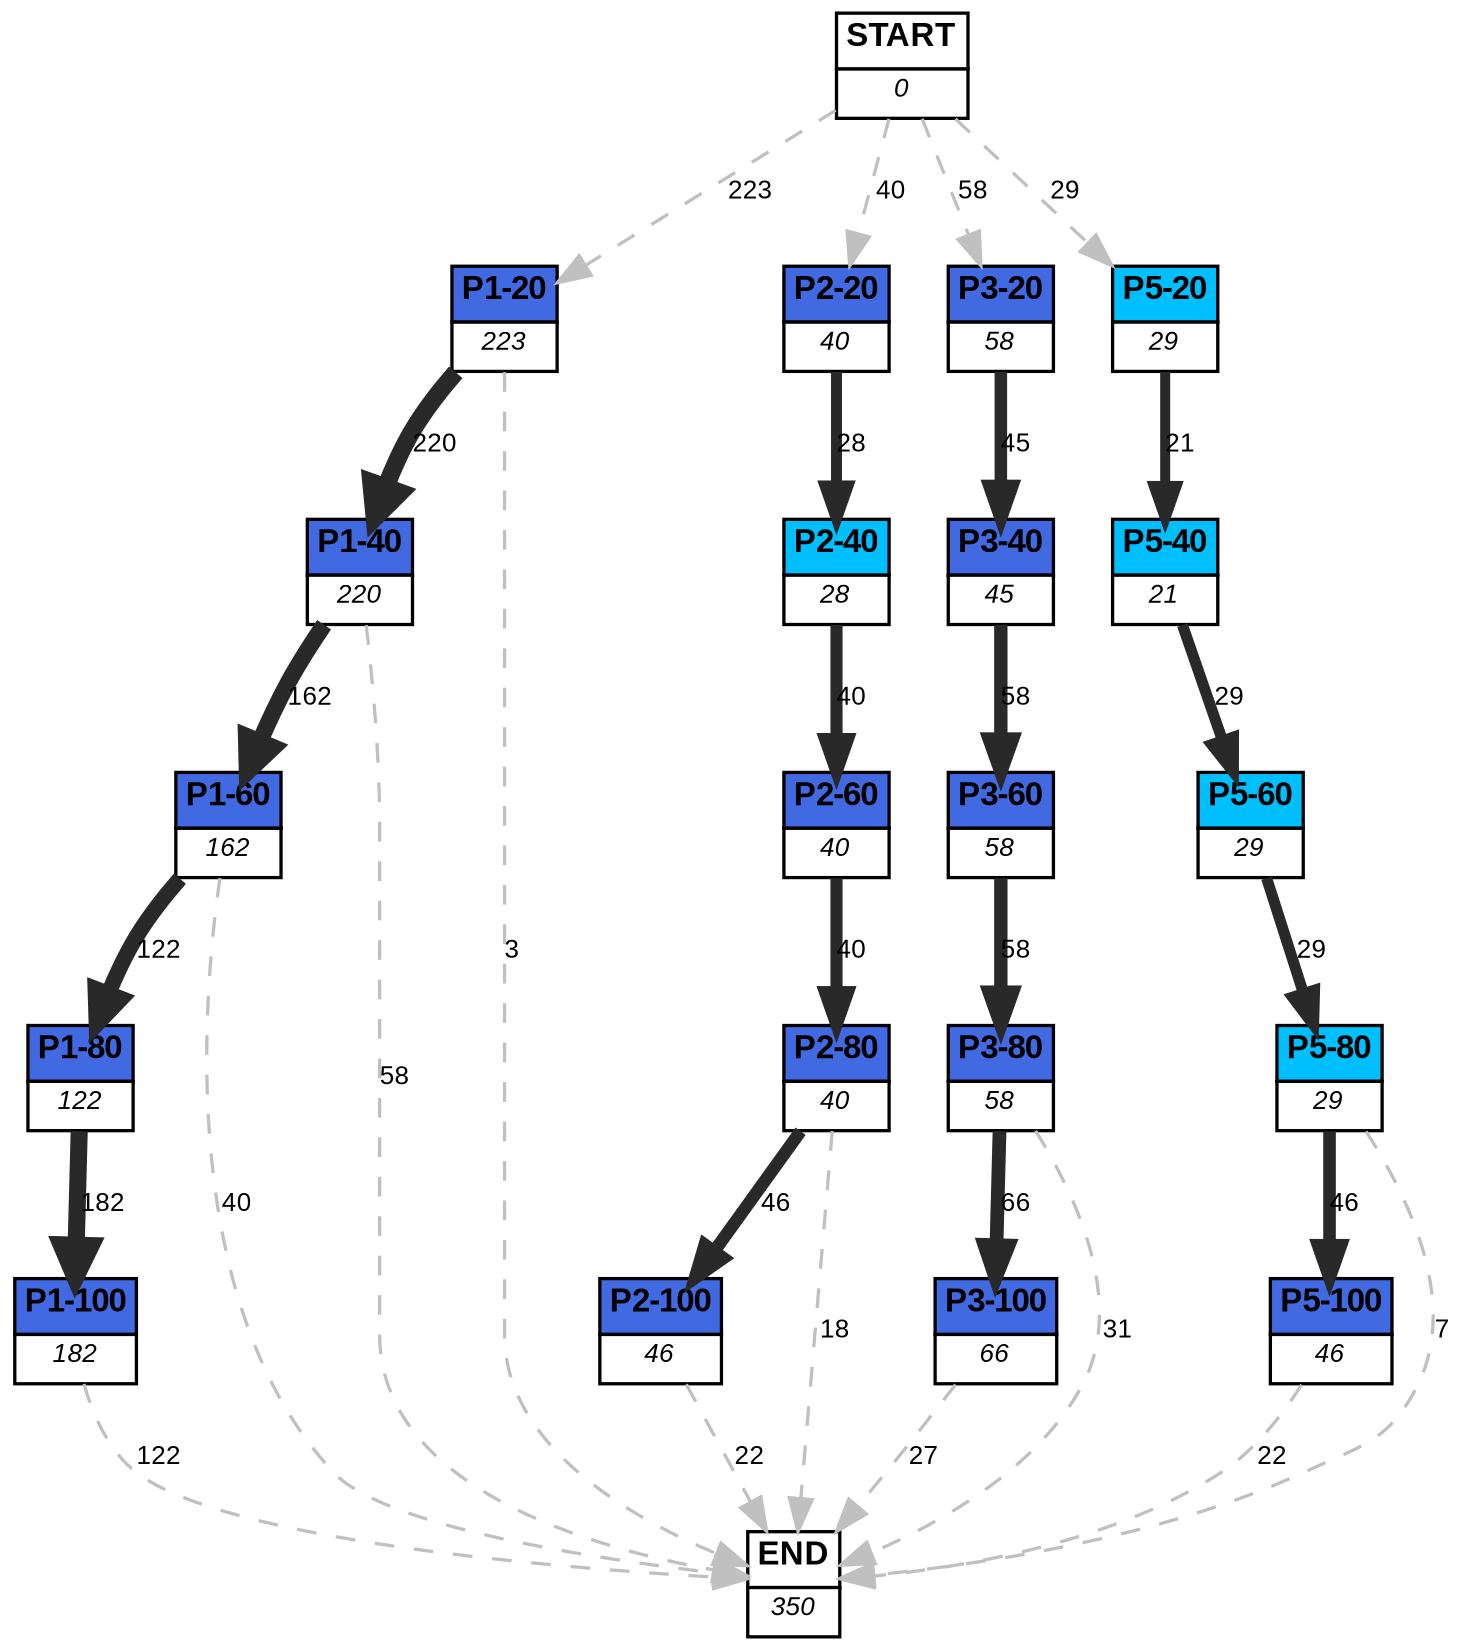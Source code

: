 digraph graphname {
	dpi = 150
	size="16,11!";
	margin = 0;
"P1-20" [shape=plain, label=<<table border="0" cellborder="1" cellspacing="0"><tr><td bgcolor="royalblue"><FONT face="Arial" POINT-SIZE="10"><b>P1-20</b></FONT></td></tr><tr><td bgcolor="white"><FONT face="Arial" POINT-SIZE="8"><i>223</i></FONT></td></tr></table>>]
"P1-40" [shape=plain, label=<<table border="0" cellborder="1" cellspacing="0"><tr><td bgcolor="royalblue"><FONT face="Arial" POINT-SIZE="10"><b>P1-40</b></FONT></td></tr><tr><td bgcolor="white"><FONT face="Arial" POINT-SIZE="8"><i>220</i></FONT></td></tr></table>>]
"P1-60" [shape=plain, label=<<table border="0" cellborder="1" cellspacing="0"><tr><td bgcolor="royalblue"><FONT face="Arial" POINT-SIZE="10"><b>P1-60</b></FONT></td></tr><tr><td bgcolor="white"><FONT face="Arial" POINT-SIZE="8"><i>162</i></FONT></td></tr></table>>]
"P1-80" [shape=plain, label=<<table border="0" cellborder="1" cellspacing="0"><tr><td bgcolor="royalblue"><FONT face="Arial" POINT-SIZE="10"><b>P1-80</b></FONT></td></tr><tr><td bgcolor="white"><FONT face="Arial" POINT-SIZE="8"><i>122</i></FONT></td></tr></table>>]
"P1-100" [shape=plain, label=<<table border="0" cellborder="1" cellspacing="0"><tr><td bgcolor="royalblue"><FONT face="Arial" POINT-SIZE="10"><b>P1-100</b></FONT></td></tr><tr><td bgcolor="white"><FONT face="Arial" POINT-SIZE="8"><i>182</i></FONT></td></tr></table>>]
"P2-20" [shape=plain, label=<<table border="0" cellborder="1" cellspacing="0"><tr><td bgcolor="royalblue"><FONT face="Arial" POINT-SIZE="10"><b>P2-20</b></FONT></td></tr><tr><td bgcolor="white"><FONT face="Arial" POINT-SIZE="8"><i>40</i></FONT></td></tr></table>>]
"P2-60" [shape=plain, label=<<table border="0" cellborder="1" cellspacing="0"><tr><td bgcolor="royalblue"><FONT face="Arial" POINT-SIZE="10"><b>P2-60</b></FONT></td></tr><tr><td bgcolor="white"><FONT face="Arial" POINT-SIZE="8"><i>40</i></FONT></td></tr></table>>]
"P2-40" [shape=plain, label=<<table border="0" cellborder="1" cellspacing="0"><tr><td bgcolor="deepskyblue"><FONT face="Arial" POINT-SIZE="10"><b>P2-40</b></FONT></td></tr><tr><td bgcolor="white"><FONT face="Arial" POINT-SIZE="8"><i>28</i></FONT></td></tr></table>>]
"P2-80" [shape=plain, label=<<table border="0" cellborder="1" cellspacing="0"><tr><td bgcolor="royalblue"><FONT face="Arial" POINT-SIZE="10"><b>P2-80</b></FONT></td></tr><tr><td bgcolor="white"><FONT face="Arial" POINT-SIZE="8"><i>40</i></FONT></td></tr></table>>]
"P2-100" [shape=plain, label=<<table border="0" cellborder="1" cellspacing="0"><tr><td bgcolor="royalblue"><FONT face="Arial" POINT-SIZE="10"><b>P2-100</b></FONT></td></tr><tr><td bgcolor="white"><FONT face="Arial" POINT-SIZE="8"><i>46</i></FONT></td></tr></table>>]
"P3-20" [shape=plain, label=<<table border="0" cellborder="1" cellspacing="0"><tr><td bgcolor="royalblue"><FONT face="Arial" POINT-SIZE="10"><b>P3-20</b></FONT></td></tr><tr><td bgcolor="white"><FONT face="Arial" POINT-SIZE="8"><i>58</i></FONT></td></tr></table>>]
"P3-60" [shape=plain, label=<<table border="0" cellborder="1" cellspacing="0"><tr><td bgcolor="royalblue"><FONT face="Arial" POINT-SIZE="10"><b>P3-60</b></FONT></td></tr><tr><td bgcolor="white"><FONT face="Arial" POINT-SIZE="8"><i>58</i></FONT></td></tr></table>>]
"P3-40" [shape=plain, label=<<table border="0" cellborder="1" cellspacing="0"><tr><td bgcolor="royalblue"><FONT face="Arial" POINT-SIZE="10"><b>P3-40</b></FONT></td></tr><tr><td bgcolor="white"><FONT face="Arial" POINT-SIZE="8"><i>45</i></FONT></td></tr></table>>]
"P3-80" [shape=plain, label=<<table border="0" cellborder="1" cellspacing="0"><tr><td bgcolor="royalblue"><FONT face="Arial" POINT-SIZE="10"><b>P3-80</b></FONT></td></tr><tr><td bgcolor="white"><FONT face="Arial" POINT-SIZE="8"><i>58</i></FONT></td></tr></table>>]
"P3-100" [shape=plain, label=<<table border="0" cellborder="1" cellspacing="0"><tr><td bgcolor="royalblue"><FONT face="Arial" POINT-SIZE="10"><b>P3-100</b></FONT></td></tr><tr><td bgcolor="white"><FONT face="Arial" POINT-SIZE="8"><i>66</i></FONT></td></tr></table>>]
"P5-20" [shape=plain, label=<<table border="0" cellborder="1" cellspacing="0"><tr><td bgcolor="deepskyblue"><FONT face="Arial" POINT-SIZE="10"><b>P5-20</b></FONT></td></tr><tr><td bgcolor="white"><FONT face="Arial" POINT-SIZE="8"><i>29</i></FONT></td></tr></table>>]
"P5-60" [shape=plain, label=<<table border="0" cellborder="1" cellspacing="0"><tr><td bgcolor="deepskyblue"><FONT face="Arial" POINT-SIZE="10"><b>P5-60</b></FONT></td></tr><tr><td bgcolor="white"><FONT face="Arial" POINT-SIZE="8"><i>29</i></FONT></td></tr></table>>]
"P5-40" [shape=plain, label=<<table border="0" cellborder="1" cellspacing="0"><tr><td bgcolor="deepskyblue"><FONT face="Arial" POINT-SIZE="10"><b>P5-40</b></FONT></td></tr><tr><td bgcolor="white"><FONT face="Arial" POINT-SIZE="8"><i>21</i></FONT></td></tr></table>>]
"P5-80" [shape=plain, label=<<table border="0" cellborder="1" cellspacing="0"><tr><td bgcolor="deepskyblue"><FONT face="Arial" POINT-SIZE="10"><b>P5-80</b></FONT></td></tr><tr><td bgcolor="white"><FONT face="Arial" POINT-SIZE="8"><i>29</i></FONT></td></tr></table>>]
"P5-100" [shape=plain, label=<<table border="0" cellborder="1" cellspacing="0"><tr><td bgcolor="royalblue"><FONT face="Arial" POINT-SIZE="10"><b>P5-100</b></FONT></td></tr><tr><td bgcolor="white"><FONT face="Arial" POINT-SIZE="8"><i>46</i></FONT></td></tr></table>>]
"START" [shape=plain, label=<<table border="0" cellborder="1" cellspacing="0"><tr><td bgcolor="white"><FONT face="Arial" POINT-SIZE="10"><b>START</b></FONT></td></tr><tr><td bgcolor="white"><FONT face="Arial" POINT-SIZE="8"><i>0</i></FONT></td></tr></table>>]
"END" [shape=plain, label=<<table border="0" cellborder="1" cellspacing="0"><tr><td bgcolor="white"><FONT face="Arial" POINT-SIZE="10"><b>END</b></FONT></td></tr><tr><td bgcolor="white"><FONT face="Arial" POINT-SIZE="8"><i>350</i></FONT></td></tr></table>>]
"P1-20" -> "P1-40" [ color=grey16 penwidth = "5.393627546352362"label ="220" labelfloat=false fontname="Arial" fontsize=8]
"P1-20" -> "END" [ style = dashed color=grey label ="3" labelfloat=false fontname="Arial" fontsize=8]
"P1-40" -> "P1-60" [ color=grey16 penwidth = "5.087596335232384"label ="162" labelfloat=false fontname="Arial" fontsize=8]
"P1-40" -> "END" [ style = dashed color=grey label ="58" labelfloat=false fontname="Arial" fontsize=8]
"P1-60" -> "P1-80" [ color=grey16 penwidth = "4.804021044733257"label ="122" labelfloat=false fontname="Arial" fontsize=8]
"P1-60" -> "END" [ style = dashed color=grey label ="40" labelfloat=false fontname="Arial" fontsize=8]
"P1-80" -> "P1-100" [ color=grey16 penwidth = "5.204006687076795"label ="182" labelfloat=false fontname="Arial" fontsize=8]
"P1-100" -> "END" [ style = dashed color=grey label ="122" labelfloat=false fontname="Arial" fontsize=8]
"P2-20" -> "P2-40" [ color=grey16 penwidth = "3.332204510175204"label ="28" labelfloat=false fontname="Arial" fontsize=8]
"P2-60" -> "P2-80" [ color=grey16 penwidth = "3.6888794541139363"label ="40" labelfloat=false fontname="Arial" fontsize=8]
"P2-40" -> "P2-60" [ color=grey16 penwidth = "3.6888794541139363"label ="40" labelfloat=false fontname="Arial" fontsize=8]
"P2-80" -> "P2-100" [ color=grey16 penwidth = "3.828641396489095"label ="46" labelfloat=false fontname="Arial" fontsize=8]
"P2-80" -> "END" [ style = dashed color=grey label ="18" labelfloat=false fontname="Arial" fontsize=8]
"P2-100" -> "END" [ style = dashed color=grey label ="22" labelfloat=false fontname="Arial" fontsize=8]
"P3-20" -> "P3-40" [ color=grey16 penwidth = "3.8066624897703196"label ="45" labelfloat=false fontname="Arial" fontsize=8]
"P3-60" -> "P3-80" [ color=grey16 penwidth = "4.060443010546419"label ="58" labelfloat=false fontname="Arial" fontsize=8]
"P3-40" -> "P3-60" [ color=grey16 penwidth = "4.060443010546419"label ="58" labelfloat=false fontname="Arial" fontsize=8]
"P3-80" -> "P3-100" [ color=grey16 penwidth = "4.189654742026425"label ="66" labelfloat=false fontname="Arial" fontsize=8]
"P3-80" -> "END" [ style = dashed color=grey label ="31" labelfloat=false fontname="Arial" fontsize=8]
"P3-100" -> "END" [ style = dashed color=grey label ="27" labelfloat=false fontname="Arial" fontsize=8]
"P5-20" -> "P5-40" [ color=grey16 penwidth = "3.044522437723423"label ="21" labelfloat=false fontname="Arial" fontsize=8]
"P5-60" -> "P5-80" [ color=grey16 penwidth = "3.367295829986474"label ="29" labelfloat=false fontname="Arial" fontsize=8]
"P5-40" -> "P5-60" [ color=grey16 penwidth = "3.367295829986474"label ="29" labelfloat=false fontname="Arial" fontsize=8]
"P5-80" -> "P5-100" [ color=grey16 penwidth = "3.828641396489095"label ="46" labelfloat=false fontname="Arial" fontsize=8]
"P5-80" -> "END" [ style = dashed color=grey label ="7" labelfloat=false fontname="Arial" fontsize=8]
"P5-100" -> "END" [ style = dashed color=grey label ="22" labelfloat=false fontname="Arial" fontsize=8]
"START" -> "P1-20" [ style = dashed color=grey label ="223" labelfloat=false fontname="Arial" fontsize=8]
"START" -> "P2-20" [ style = dashed color=grey label ="40" labelfloat=false fontname="Arial" fontsize=8]
"START" -> "P3-20" [ style = dashed color=grey label ="58" labelfloat=false fontname="Arial" fontsize=8]
"START" -> "P5-20" [ style = dashed color=grey label ="29" labelfloat=false fontname="Arial" fontsize=8]
}